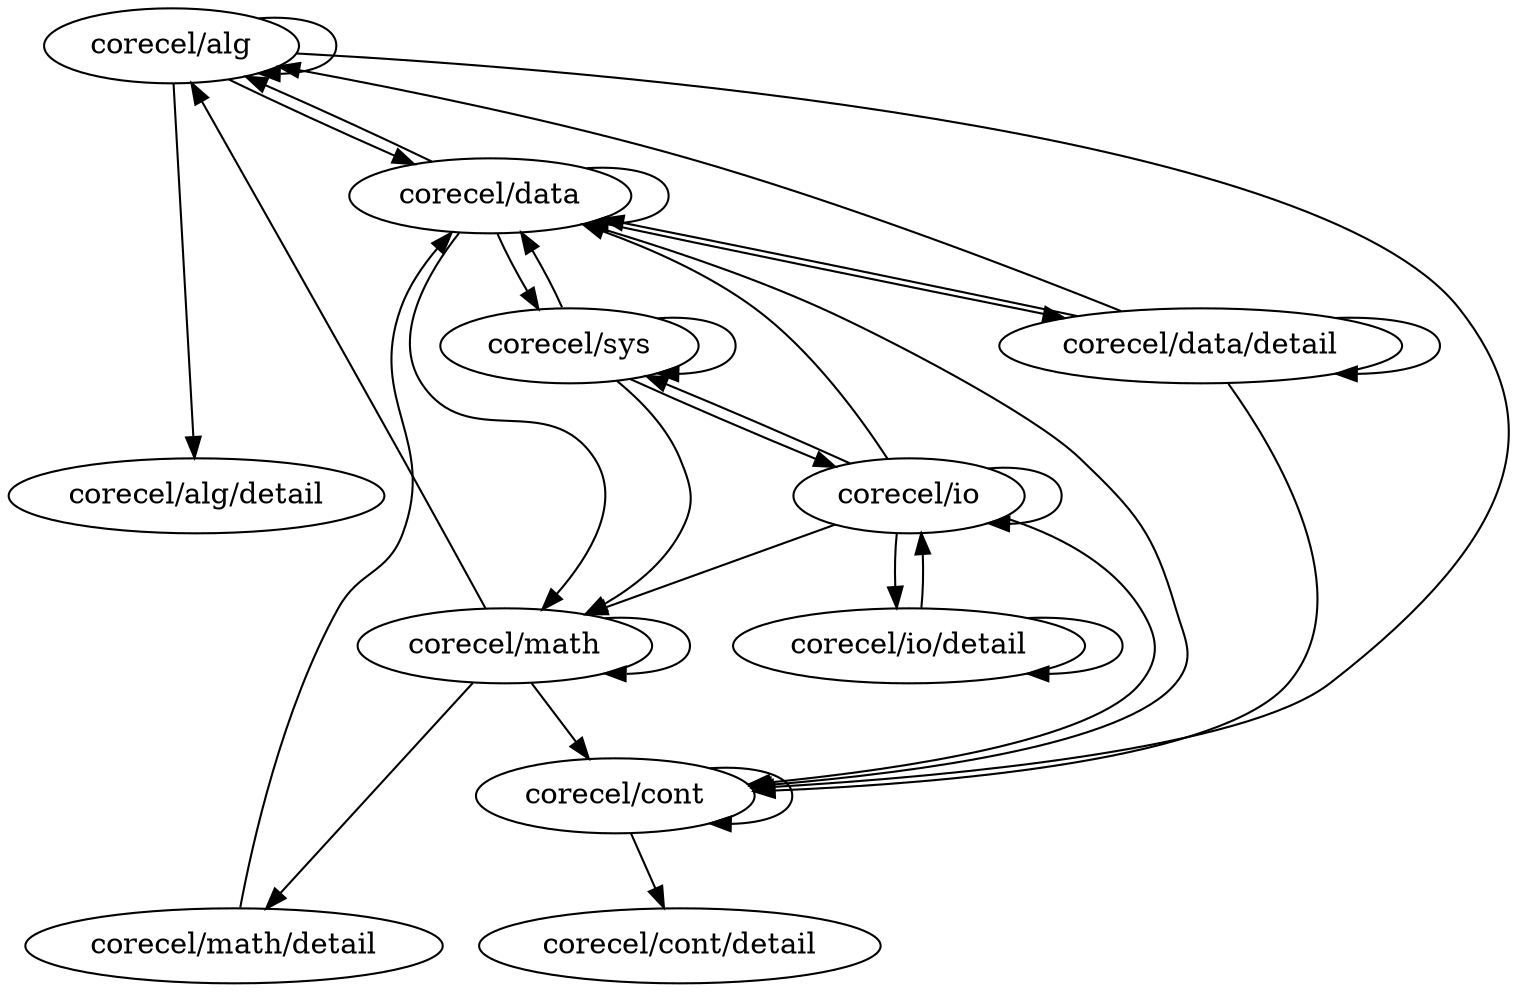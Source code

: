 digraph packages {
// margin=0.0
// mindist=0.1
//  rankdir=TB
// nodesep="+0.05,0.5"
// size="36,36"
"corecel/alg" -> "corecel/alg/detail" [weight=0.333] // [0.3333333333333333]
"corecel/cont" -> "corecel/cont" [weight=0.625] // [0.5, 0.5, 0.5, 1.0]
"corecel/math" -> "corecel/alg" [weight=0.167] // [0.16666666666666666]
"corecel/math" -> "corecel/cont" [weight=0.167] // [0.16666666666666666]
"corecel/math" -> "corecel/math" [weight=0.250] // [0.16666666666666666, 0.3333333333333333, 0.25]
"corecel/math" -> "corecel/math/detail" [weight=0.472] // [0.16666666666666666, 1.0, 0.25]
"corecel/alg" -> "corecel/alg" [weight=0.417] // [0.25, 0.5, 0.5]
"corecel/data" -> "corecel/data" [weight=0.400] // [0.2, 0.3333333333333333, 1.0, 0.3333333333333333, 0.2, 0.3333333333333333]
"corecel/data" -> "corecel/math" [weight=0.200] // [0.2]
"corecel/data" -> "corecel/data/detail" [weight=0.300] // [0.2, 0.3333333333333333, 0.3333333333333333, 0.3333333333333333]
"corecel/data" -> "corecel/alg" [weight=0.333] // [0.3333333333333333]
"corecel/data" -> "corecel/sys" [weight=0.267] // [0.3333333333333333, 0.2]
"corecel/io" -> "corecel/io" [weight=0.414] // [0.5, 0.2, 0.5, 0.3333333333333333, 0.5, 0.25, 1.0, 0.14285714285714285, 0.5, 0.5, 0.3333333333333333, 0.3333333333333333, 0.2, 0.5]
"corecel/io" -> "corecel/sys" [weight=0.298] // [0.5, 0.25, 0.14285714285714285]
"corecel/alg" -> "corecel/cont" [weight=0.333] // [0.3333333333333333]
"corecel/data" -> "corecel/cont" [weight=0.333] // [0.3333333333333333, 0.3333333333333333]
"corecel/io" -> "corecel/io/detail" [weight=0.567] // [1.0, 0.2, 0.5]
"corecel/sys" -> "corecel/sys" [weight=0.509] // [0.5, 0.16666666666666666, 1.0, 0.5, 0.16666666666666666, 0.5, 1.0, 0.5, 0.5, 0.2, 0.3333333333333333, 1.0, 0.25]
"corecel/sys" -> "corecel/data" [weight=0.333] // [0.16666666666666666, 0.5]
"corecel/io" -> "corecel/cont" [weight=0.350] // [0.2, 0.5]
"corecel/io" -> "corecel/data" [weight=0.200] // [0.2]
"corecel/cont" -> "corecel/cont/detail" [weight=0.500] // [0.5]
"corecel/alg" -> "corecel/data" [weight=0.200] // [0.2]
"corecel/data/detail" -> "corecel/alg" [weight=0.200] // [0.2]
"corecel/data/detail" -> "corecel/data" [weight=0.200] // [0.2]
"corecel/data/detail" -> "corecel/cont" [weight=0.225] // [0.2, 0.25]
"corecel/data/detail" -> "corecel/data/detail" [weight=1.000] // [1.0]
"corecel/math/detail" -> "corecel/data" [weight=0.333] // [0.3333333333333333]
"corecel/io/detail" -> "corecel/io/detail" [weight=0.500] // [0.5, 0.5]
"corecel/sys" -> "corecel/io" [weight=0.423] // [0.5, 1.0, 0.16666666666666666, 0.2, 0.25]
"corecel/sys" -> "corecel/math" [weight=0.267] // [0.2, 0.3333333333333333]
"corecel/io" -> "corecel/math" [weight=0.171] // [0.14285714285714285, 0.2]
"corecel/io/detail" -> "corecel/io" [weight=1.000] // [1.0]
}

